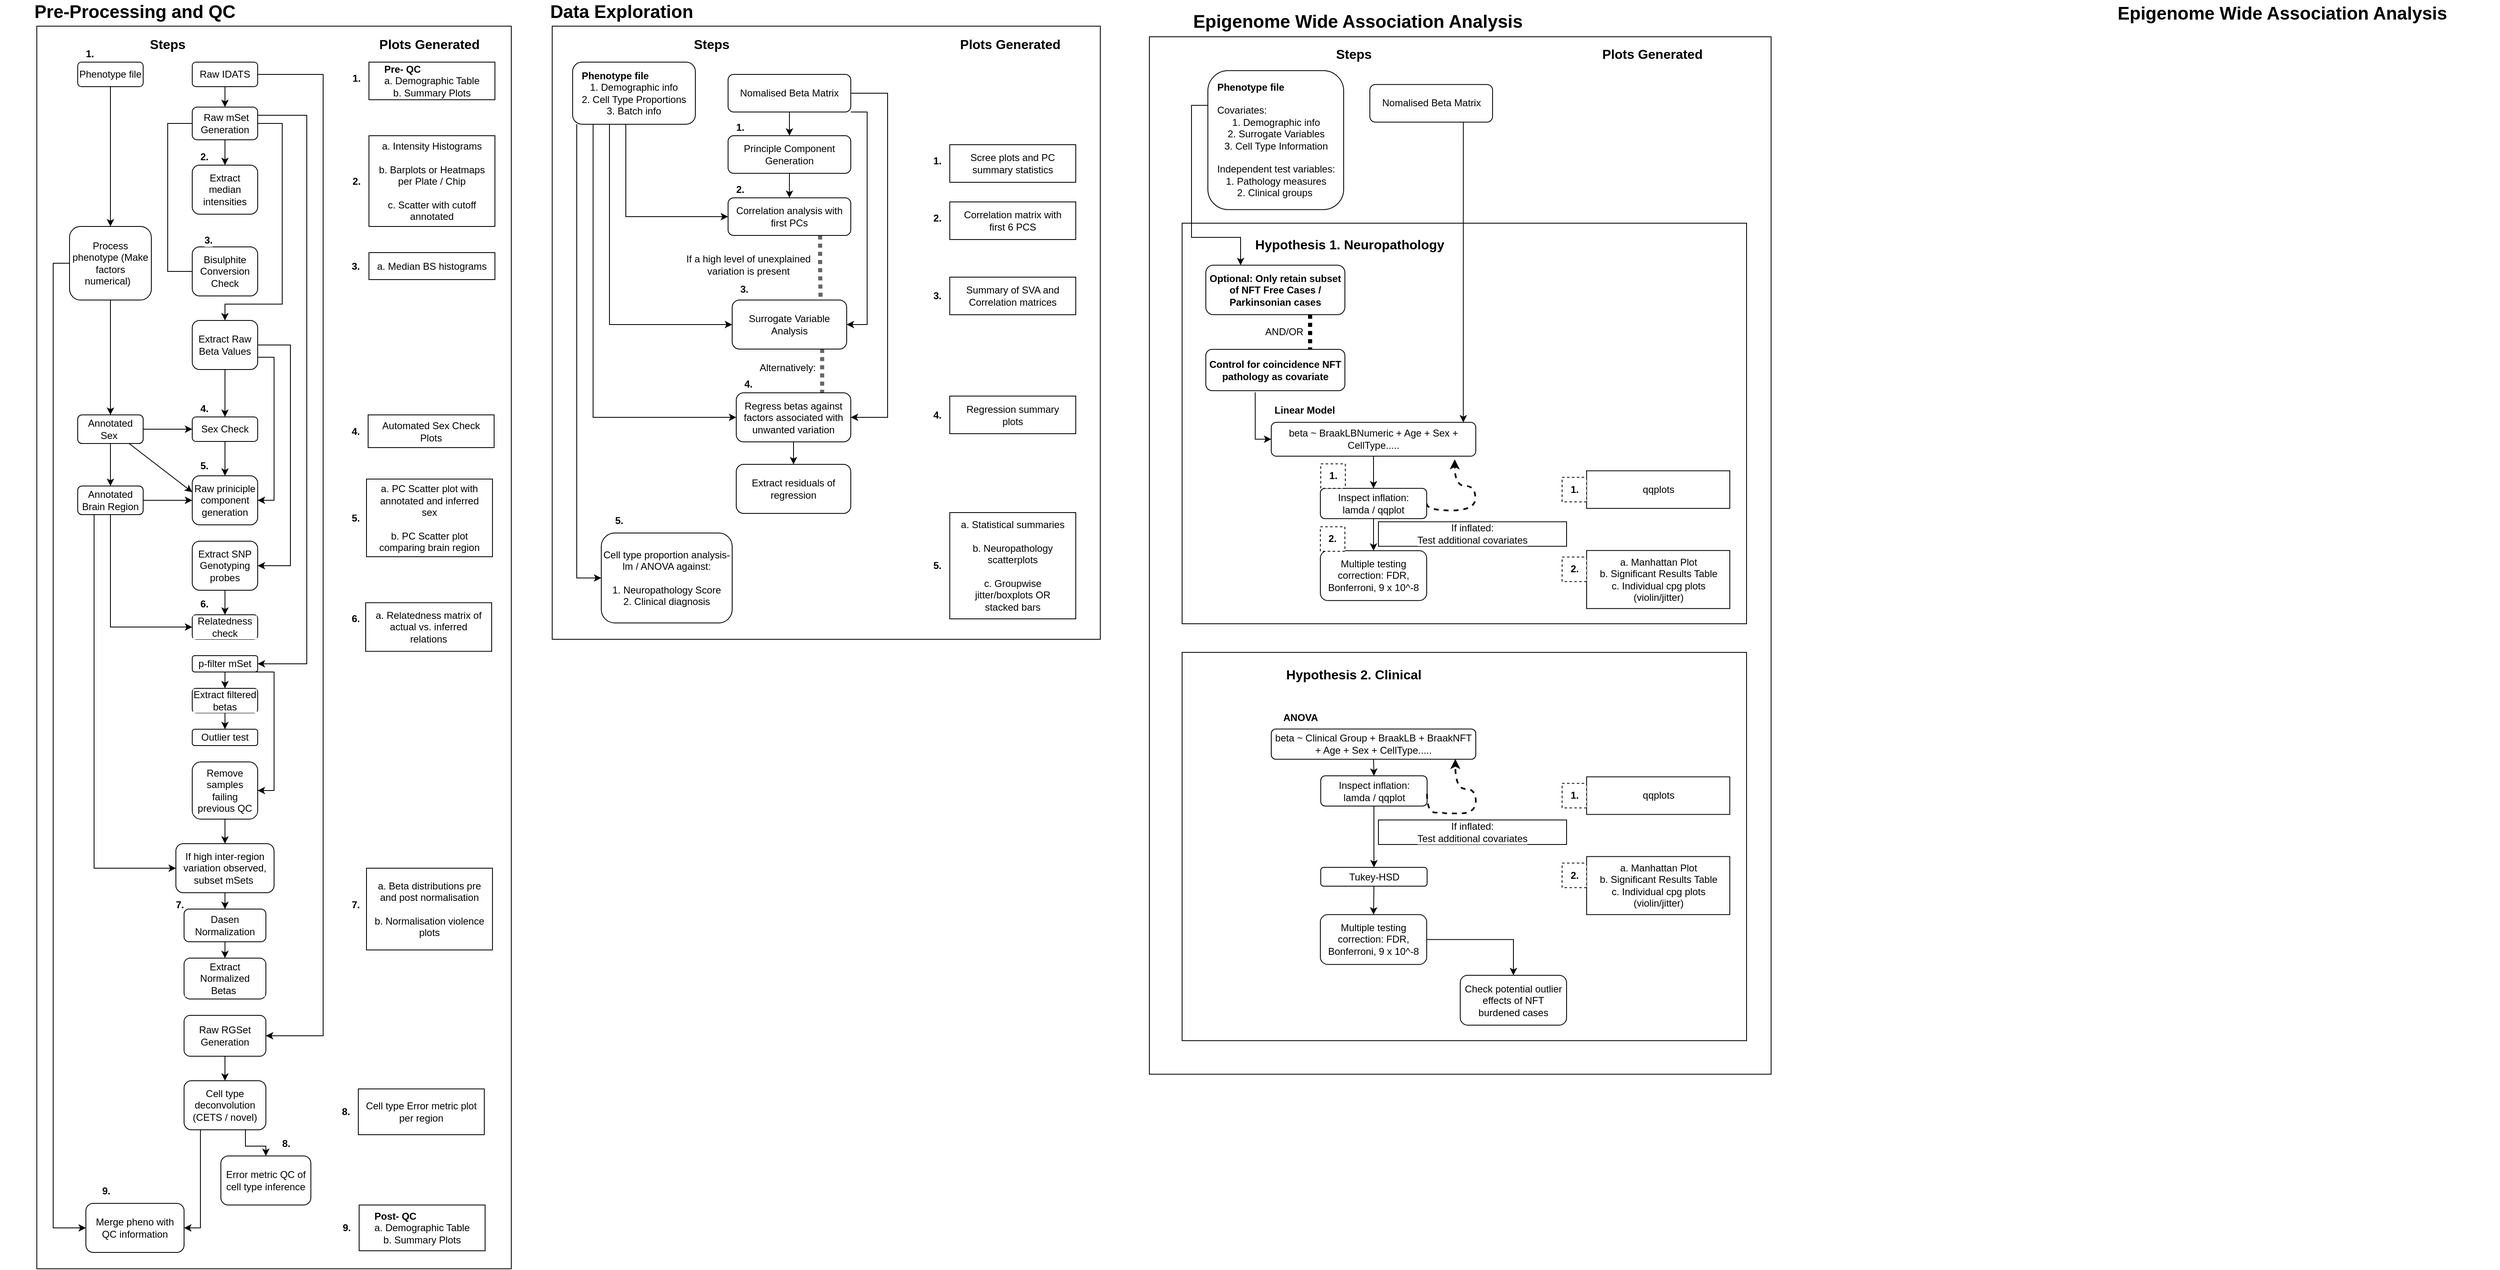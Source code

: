 <mxfile version="15.6.6" type="github">
  <diagram id="WQzuJTd1C2v_Gwr3IN8D" name="Page-1">
    <mxGraphModel dx="4386" dy="2487" grid="1" gridSize="10" guides="1" tooltips="1" connect="1" arrows="1" fold="1" page="1" pageScale="1" pageWidth="291" pageHeight="413" math="0" shadow="0">
      <root>
        <mxCell id="0" />
        <mxCell id="1" parent="0" />
        <mxCell id="2phvOXHi10tVbed8jPcv-275" value="" style="rounded=0;whiteSpace=wrap;html=1;labelBackgroundColor=default;fontSize=22;fontColor=default;strokeColor=default;fillColor=default;align=left;" vertex="1" parent="1">
          <mxGeometry x="1050" y="23" width="760" height="1269" as="geometry" />
        </mxCell>
        <mxCell id="2phvOXHi10tVbed8jPcv-272" value="" style="rounded=0;whiteSpace=wrap;html=1;labelBackgroundColor=default;fontSize=22;fontColor=default;strokeColor=default;fillColor=default;align=left;" vertex="1" parent="1">
          <mxGeometry x="1090" y="776" width="690" height="475" as="geometry" />
        </mxCell>
        <mxCell id="2phvOXHi10tVbed8jPcv-252" value="" style="rounded=0;whiteSpace=wrap;html=1;labelBackgroundColor=default;fontSize=22;fontColor=default;strokeColor=default;fillColor=default;align=left;" vertex="1" parent="1">
          <mxGeometry x="1090" y="251" width="690" height="490" as="geometry" />
        </mxCell>
        <mxCell id="2phvOXHi10tVbed8jPcv-167" value="" style="rounded=0;whiteSpace=wrap;html=1;labelBackgroundColor=default;fontSize=22;fontColor=default;strokeColor=default;fillColor=default;align=left;" vertex="1" parent="1">
          <mxGeometry x="320" y="10" width="670" height="750" as="geometry" />
        </mxCell>
        <mxCell id="2phvOXHi10tVbed8jPcv-122" value="" style="rounded=0;whiteSpace=wrap;html=1;labelBackgroundColor=default;fontSize=22;fontColor=default;strokeColor=default;fillColor=default;align=left;" vertex="1" parent="1">
          <mxGeometry x="-310" y="10" width="580" height="1520" as="geometry" />
        </mxCell>
        <mxCell id="2phvOXHi10tVbed8jPcv-68" style="edgeStyle=orthogonalEdgeStyle;rounded=0;orthogonalLoop=1;jettySize=auto;html=1;exitX=0.5;exitY=1;exitDx=0;exitDy=0;labelBackgroundColor=default;fontColor=default;strokeColor=default;entryX=0.5;entryY=0;entryDx=0;entryDy=0;" edge="1" parent="1" source="2phvOXHi10tVbed8jPcv-49" target="2phvOXHi10tVbed8jPcv-69">
          <mxGeometry relative="1" as="geometry">
            <mxPoint x="-220.241" y="580" as="targetPoint" />
          </mxGeometry>
        </mxCell>
        <mxCell id="2phvOXHi10tVbed8jPcv-31" value="&lt;div style=&quot;text-align: left&quot;&gt;&lt;b&gt;Pre- QC&lt;/b&gt;&lt;/div&gt;a. Demographic Table&lt;br&gt;b. Summary Plots" style="rounded=0;whiteSpace=wrap;html=1;labelBackgroundColor=default;fontColor=default;strokeColor=default;fillColor=default;spacingLeft=6;spacingRight=6;" vertex="1" parent="1">
          <mxGeometry x="96" y="54" width="154" height="46" as="geometry" />
        </mxCell>
        <mxCell id="2phvOXHi10tVbed8jPcv-2" value="Pre-Processing and QC" style="text;html=1;strokeColor=none;fillColor=none;align=center;verticalAlign=middle;whiteSpace=wrap;rounded=0;fontColor=default;fontStyle=1;fontSize=22;" vertex="1" parent="1">
          <mxGeometry x="-355" y="-22" width="330" height="30" as="geometry" />
        </mxCell>
        <mxCell id="2phvOXHi10tVbed8jPcv-11" style="edgeStyle=orthogonalEdgeStyle;rounded=0;orthogonalLoop=1;jettySize=auto;html=1;exitX=0.5;exitY=1;exitDx=0;exitDy=0;entryX=0.5;entryY=0;entryDx=0;entryDy=0;fontColor=default;strokeColor=default;labelBackgroundColor=default;" edge="1" parent="1" source="2phvOXHi10tVbed8jPcv-7" target="2phvOXHi10tVbed8jPcv-9">
          <mxGeometry relative="1" as="geometry" />
        </mxCell>
        <mxCell id="2phvOXHi10tVbed8jPcv-109" style="edgeStyle=orthogonalEdgeStyle;rounded=0;orthogonalLoop=1;jettySize=auto;html=1;exitX=1;exitY=0.5;exitDx=0;exitDy=0;entryX=1;entryY=0.5;entryDx=0;entryDy=0;labelBackgroundColor=default;fontColor=default;strokeColor=default;" edge="1" parent="1" source="2phvOXHi10tVbed8jPcv-7" target="2phvOXHi10tVbed8jPcv-108">
          <mxGeometry relative="1" as="geometry">
            <Array as="points">
              <mxPoint x="40" y="69" />
              <mxPoint x="40" y="1245" />
            </Array>
          </mxGeometry>
        </mxCell>
        <mxCell id="2phvOXHi10tVbed8jPcv-7" value="Raw IDATS" style="rounded=1;whiteSpace=wrap;html=1;fontColor=default;strokeColor=default;fillColor=default;labelBackgroundColor=default;" vertex="1" parent="1">
          <mxGeometry x="-120" y="54" width="80" height="30" as="geometry" />
        </mxCell>
        <mxCell id="2phvOXHi10tVbed8jPcv-19" style="edgeStyle=orthogonalEdgeStyle;rounded=0;orthogonalLoop=1;jettySize=auto;html=1;exitX=0.5;exitY=1;exitDx=0;exitDy=0;labelBackgroundColor=default;fontColor=default;strokeColor=default;entryX=0.5;entryY=0;entryDx=0;entryDy=0;" edge="1" parent="1" source="2phvOXHi10tVbed8jPcv-9" target="2phvOXHi10tVbed8jPcv-33">
          <mxGeometry relative="1" as="geometry">
            <mxPoint x="-80" y="169" as="targetPoint" />
          </mxGeometry>
        </mxCell>
        <mxCell id="2phvOXHi10tVbed8jPcv-39" style="edgeStyle=orthogonalEdgeStyle;rounded=0;orthogonalLoop=1;jettySize=auto;html=1;exitX=0;exitY=0.5;exitDx=0;exitDy=0;labelBackgroundColor=default;fontColor=default;strokeColor=default;entryX=0.75;entryY=1;entryDx=0;entryDy=0;" edge="1" parent="1" source="2phvOXHi10tVbed8jPcv-9" target="2phvOXHi10tVbed8jPcv-41">
          <mxGeometry relative="1" as="geometry">
            <mxPoint x="-100" y="280" as="targetPoint" />
            <Array as="points">
              <mxPoint x="-150" y="129" />
              <mxPoint x="-150" y="310" />
            </Array>
          </mxGeometry>
        </mxCell>
        <mxCell id="2phvOXHi10tVbed8jPcv-52" style="edgeStyle=orthogonalEdgeStyle;rounded=0;orthogonalLoop=1;jettySize=auto;html=1;exitX=1;exitY=0.5;exitDx=0;exitDy=0;labelBackgroundColor=default;fontColor=default;strokeColor=default;entryX=0.5;entryY=0;entryDx=0;entryDy=0;" edge="1" parent="1" source="2phvOXHi10tVbed8jPcv-9" target="2phvOXHi10tVbed8jPcv-53">
          <mxGeometry relative="1" as="geometry">
            <mxPoint x="-59.714" y="390" as="targetPoint" />
            <Array as="points">
              <mxPoint x="-10" y="129" />
              <mxPoint x="-10" y="350" />
              <mxPoint x="-80" y="350" />
            </Array>
          </mxGeometry>
        </mxCell>
        <mxCell id="2phvOXHi10tVbed8jPcv-82" style="edgeStyle=orthogonalEdgeStyle;rounded=0;orthogonalLoop=1;jettySize=auto;html=1;exitX=1;exitY=0.25;exitDx=0;exitDy=0;labelBackgroundColor=default;fontColor=default;strokeColor=default;entryX=1;entryY=0.5;entryDx=0;entryDy=0;" edge="1" parent="1" source="2phvOXHi10tVbed8jPcv-9" target="2phvOXHi10tVbed8jPcv-83">
          <mxGeometry relative="1" as="geometry">
            <mxPoint x="10" y="860" as="targetPoint" />
            <Array as="points">
              <mxPoint x="20" y="119" />
              <mxPoint x="20" y="790" />
            </Array>
          </mxGeometry>
        </mxCell>
        <mxCell id="2phvOXHi10tVbed8jPcv-9" value="&amp;nbsp;Raw mSet Generation" style="rounded=1;whiteSpace=wrap;html=1;fontColor=default;strokeColor=default;fillColor=default;labelBackgroundColor=default;" vertex="1" parent="1">
          <mxGeometry x="-120" y="109" width="80" height="40" as="geometry" />
        </mxCell>
        <mxCell id="2phvOXHi10tVbed8jPcv-48" style="edgeStyle=orthogonalEdgeStyle;rounded=0;orthogonalLoop=1;jettySize=auto;html=1;exitX=0.5;exitY=1;exitDx=0;exitDy=0;labelBackgroundColor=default;fontColor=default;strokeColor=default;entryX=0.5;entryY=0;entryDx=0;entryDy=0;" edge="1" parent="1" source="2phvOXHi10tVbed8jPcv-15" target="2phvOXHi10tVbed8jPcv-49">
          <mxGeometry relative="1" as="geometry">
            <mxPoint x="-219.714" y="150" as="targetPoint" />
          </mxGeometry>
        </mxCell>
        <mxCell id="2phvOXHi10tVbed8jPcv-15" value="Phenotype file" style="rounded=1;whiteSpace=wrap;html=1;fontColor=default;strokeColor=default;fillColor=default;labelBackgroundColor=default;" vertex="1" parent="1">
          <mxGeometry x="-260" y="54" width="80" height="30" as="geometry" />
        </mxCell>
        <mxCell id="2phvOXHi10tVbed8jPcv-56" style="edgeStyle=orthogonalEdgeStyle;rounded=0;orthogonalLoop=1;jettySize=auto;html=1;exitX=1;exitY=0.5;exitDx=0;exitDy=0;entryX=0;entryY=0.5;entryDx=0;entryDy=0;labelBackgroundColor=default;fontColor=default;strokeColor=default;" edge="1" parent="1" source="2phvOXHi10tVbed8jPcv-17" target="2phvOXHi10tVbed8jPcv-46">
          <mxGeometry relative="1" as="geometry" />
        </mxCell>
        <mxCell id="2phvOXHi10tVbed8jPcv-72" style="rounded=0;orthogonalLoop=1;jettySize=auto;html=1;entryX=0;entryY=0.333;entryDx=0;entryDy=0;entryPerimeter=0;labelBackgroundColor=default;fontColor=default;strokeColor=default;" edge="1" parent="1" source="2phvOXHi10tVbed8jPcv-17" target="2phvOXHi10tVbed8jPcv-62">
          <mxGeometry relative="1" as="geometry" />
        </mxCell>
        <mxCell id="2phvOXHi10tVbed8jPcv-17" value="Annotated Sex&amp;nbsp;" style="rounded=1;whiteSpace=wrap;html=1;fontColor=default;strokeColor=default;fillColor=default;labelBackgroundColor=default;" vertex="1" parent="1">
          <mxGeometry x="-260" y="485.5" width="80" height="35" as="geometry" />
        </mxCell>
        <mxCell id="2phvOXHi10tVbed8jPcv-78" style="edgeStyle=orthogonalEdgeStyle;rounded=0;orthogonalLoop=1;jettySize=auto;html=1;exitX=0.5;exitY=1;exitDx=0;exitDy=0;labelBackgroundColor=default;fontColor=default;strokeColor=default;" edge="1" parent="1" source="2phvOXHi10tVbed8jPcv-24" target="2phvOXHi10tVbed8jPcv-79">
          <mxGeometry relative="1" as="geometry">
            <mxPoint x="-80.241" y="730" as="targetPoint" />
          </mxGeometry>
        </mxCell>
        <mxCell id="2phvOXHi10tVbed8jPcv-24" value="Extract SNP Genotyping probes" style="rounded=1;whiteSpace=wrap;html=1;fontColor=default;strokeColor=default;fillColor=default;labelBackgroundColor=default;" vertex="1" parent="1">
          <mxGeometry x="-120" y="640" width="80" height="60" as="geometry" />
        </mxCell>
        <mxCell id="2phvOXHi10tVbed8jPcv-28" value="Plots Generated" style="text;html=1;strokeColor=none;fillColor=none;align=center;verticalAlign=middle;whiteSpace=wrap;rounded=0;fontColor=default;fontStyle=1;fontSize=16;" vertex="1" parent="1">
          <mxGeometry x="90" y="17" width="160" height="30" as="geometry" />
        </mxCell>
        <mxCell id="2phvOXHi10tVbed8jPcv-29" value="1." style="text;html=1;strokeColor=none;fillColor=none;align=center;verticalAlign=middle;whiteSpace=wrap;rounded=0;dashed=1;labelBackgroundColor=default;fontColor=default;fontStyle=1" vertex="1" parent="1">
          <mxGeometry x="-260" y="29" width="30" height="30" as="geometry" />
        </mxCell>
        <mxCell id="2phvOXHi10tVbed8jPcv-32" value="a. Intensity Histograms&lt;br&gt;&lt;br&gt;b. Barplots or Heatmaps per Plate / Chip&lt;br&gt;&lt;br&gt;c. Scatter with cutoff annotated" style="rounded=0;whiteSpace=wrap;html=1;labelBackgroundColor=default;fontColor=default;strokeColor=default;fillColor=default;spacingLeft=6;spacingRight=6;" vertex="1" parent="1">
          <mxGeometry x="96" y="144" width="154" height="111" as="geometry" />
        </mxCell>
        <mxCell id="2phvOXHi10tVbed8jPcv-33" value="Extract median intensities" style="rounded=1;whiteSpace=wrap;html=1;fontColor=default;strokeColor=default;fillColor=default;labelBackgroundColor=default;" vertex="1" parent="1">
          <mxGeometry x="-120" y="180" width="80" height="60" as="geometry" />
        </mxCell>
        <mxCell id="2phvOXHi10tVbed8jPcv-34" value="2." style="text;html=1;strokeColor=none;fillColor=none;align=center;verticalAlign=middle;whiteSpace=wrap;rounded=0;dashed=1;labelBackgroundColor=default;fontColor=default;fontStyle=1" vertex="1" parent="1">
          <mxGeometry x="-120" y="155" width="30" height="30" as="geometry" />
        </mxCell>
        <mxCell id="2phvOXHi10tVbed8jPcv-40" value="Bisulphite Conversion Check" style="rounded=1;whiteSpace=wrap;html=1;fontColor=default;strokeColor=default;fillColor=default;labelBackgroundColor=default;" vertex="1" parent="1">
          <mxGeometry x="-120" y="280" width="80" height="60" as="geometry" />
        </mxCell>
        <mxCell id="2phvOXHi10tVbed8jPcv-41" value="3." style="text;html=1;strokeColor=none;fillColor=none;align=center;verticalAlign=middle;whiteSpace=wrap;rounded=0;dashed=1;labelBackgroundColor=default;fontColor=default;fontStyle=1" vertex="1" parent="1">
          <mxGeometry x="-115" y="257" width="30" height="30" as="geometry" />
        </mxCell>
        <mxCell id="2phvOXHi10tVbed8jPcv-42" value="1." style="text;html=1;strokeColor=none;fillColor=none;align=center;verticalAlign=middle;whiteSpace=wrap;rounded=0;dashed=1;labelBackgroundColor=default;fontColor=default;fontStyle=1" vertex="1" parent="1">
          <mxGeometry x="66" y="59" width="30" height="30" as="geometry" />
        </mxCell>
        <mxCell id="2phvOXHi10tVbed8jPcv-43" value="2." style="text;html=1;strokeColor=none;fillColor=none;align=center;verticalAlign=middle;whiteSpace=wrap;rounded=0;dashed=1;labelBackgroundColor=default;fontColor=default;fontStyle=1" vertex="1" parent="1">
          <mxGeometry x="66" y="184.5" width="30" height="30" as="geometry" />
        </mxCell>
        <mxCell id="2phvOXHi10tVbed8jPcv-44" value="a. Median BS histograms&lt;br&gt;" style="rounded=0;whiteSpace=wrap;html=1;labelBackgroundColor=default;fontColor=default;strokeColor=default;fillColor=default;spacingLeft=6;spacingRight=6;" vertex="1" parent="1">
          <mxGeometry x="96" y="287" width="154" height="33" as="geometry" />
        </mxCell>
        <mxCell id="2phvOXHi10tVbed8jPcv-45" value="3." style="text;html=1;strokeColor=none;fillColor=none;align=center;verticalAlign=middle;whiteSpace=wrap;rounded=0;dashed=1;labelBackgroundColor=default;fontColor=default;fontStyle=1" vertex="1" parent="1">
          <mxGeometry x="65" y="288.5" width="30" height="30" as="geometry" />
        </mxCell>
        <mxCell id="2phvOXHi10tVbed8jPcv-71" style="edgeStyle=orthogonalEdgeStyle;rounded=0;orthogonalLoop=1;jettySize=auto;html=1;exitX=0.5;exitY=1;exitDx=0;exitDy=0;entryX=0.5;entryY=0;entryDx=0;entryDy=0;labelBackgroundColor=default;fontColor=default;strokeColor=default;" edge="1" parent="1" source="2phvOXHi10tVbed8jPcv-46" target="2phvOXHi10tVbed8jPcv-62">
          <mxGeometry relative="1" as="geometry" />
        </mxCell>
        <mxCell id="2phvOXHi10tVbed8jPcv-46" value="Sex Check" style="rounded=1;whiteSpace=wrap;html=1;fontColor=default;strokeColor=default;fillColor=default;labelBackgroundColor=default;" vertex="1" parent="1">
          <mxGeometry x="-120" y="488" width="80" height="30" as="geometry" />
        </mxCell>
        <mxCell id="2phvOXHi10tVbed8jPcv-50" style="edgeStyle=orthogonalEdgeStyle;rounded=0;orthogonalLoop=1;jettySize=auto;html=1;exitX=0.5;exitY=1;exitDx=0;exitDy=0;entryX=0.5;entryY=0;entryDx=0;entryDy=0;labelBackgroundColor=default;fontColor=default;strokeColor=default;" edge="1" parent="1" source="2phvOXHi10tVbed8jPcv-49" target="2phvOXHi10tVbed8jPcv-17">
          <mxGeometry relative="1" as="geometry" />
        </mxCell>
        <mxCell id="2phvOXHi10tVbed8jPcv-203" style="edgeStyle=orthogonalEdgeStyle;rounded=0;orthogonalLoop=1;jettySize=auto;html=1;exitX=0;exitY=0.5;exitDx=0;exitDy=0;entryX=0;entryY=0.5;entryDx=0;entryDy=0;labelBackgroundColor=default;fontSize=22;fontColor=default;strokeColor=default;fillColor=default;" edge="1" parent="1" source="2phvOXHi10tVbed8jPcv-49" target="2phvOXHi10tVbed8jPcv-115">
          <mxGeometry relative="1" as="geometry" />
        </mxCell>
        <mxCell id="2phvOXHi10tVbed8jPcv-49" value="Process phenotype (Make factors numerical)&amp;nbsp;&amp;nbsp;" style="rounded=1;whiteSpace=wrap;html=1;fontColor=default;strokeColor=default;fillColor=default;labelBackgroundColor=default;" vertex="1" parent="1">
          <mxGeometry x="-270" y="255" width="100" height="90" as="geometry" />
        </mxCell>
        <mxCell id="2phvOXHi10tVbed8jPcv-54" style="edgeStyle=orthogonalEdgeStyle;rounded=0;orthogonalLoop=1;jettySize=auto;html=1;exitX=0.5;exitY=1;exitDx=0;exitDy=0;entryX=0.5;entryY=0;entryDx=0;entryDy=0;labelBackgroundColor=default;fontColor=default;strokeColor=default;" edge="1" parent="1" source="2phvOXHi10tVbed8jPcv-53" target="2phvOXHi10tVbed8jPcv-46">
          <mxGeometry relative="1" as="geometry" />
        </mxCell>
        <mxCell id="2phvOXHi10tVbed8jPcv-61" style="edgeStyle=orthogonalEdgeStyle;rounded=0;orthogonalLoop=1;jettySize=auto;html=1;exitX=1;exitY=0.75;exitDx=0;exitDy=0;labelBackgroundColor=default;fontColor=default;strokeColor=default;entryX=1;entryY=0.5;entryDx=0;entryDy=0;" edge="1" parent="1" source="2phvOXHi10tVbed8jPcv-53" target="2phvOXHi10tVbed8jPcv-62">
          <mxGeometry relative="1" as="geometry">
            <mxPoint x="-70" y="580" as="targetPoint" />
            <Array as="points">
              <mxPoint x="-20" y="415" />
              <mxPoint x="-20" y="590" />
            </Array>
          </mxGeometry>
        </mxCell>
        <mxCell id="2phvOXHi10tVbed8jPcv-76" style="edgeStyle=orthogonalEdgeStyle;rounded=0;orthogonalLoop=1;jettySize=auto;html=1;exitX=0;exitY=0.5;exitDx=0;exitDy=0;labelBackgroundColor=default;fontColor=default;strokeColor=default;entryX=1;entryY=0.5;entryDx=0;entryDy=0;" edge="1" parent="1" source="2phvOXHi10tVbed8jPcv-53" target="2phvOXHi10tVbed8jPcv-24">
          <mxGeometry relative="1" as="geometry">
            <mxPoint x="-40" y="690" as="targetPoint" />
            <Array as="points">
              <mxPoint y="400" />
              <mxPoint y="670" />
            </Array>
          </mxGeometry>
        </mxCell>
        <mxCell id="2phvOXHi10tVbed8jPcv-53" value="Extract Raw Beta Values" style="rounded=1;whiteSpace=wrap;html=1;fontColor=default;strokeColor=default;fillColor=default;labelBackgroundColor=default;" vertex="1" parent="1">
          <mxGeometry x="-120" y="370" width="80" height="60" as="geometry" />
        </mxCell>
        <mxCell id="2phvOXHi10tVbed8jPcv-55" value="4." style="text;html=1;strokeColor=none;fillColor=none;align=center;verticalAlign=middle;whiteSpace=wrap;rounded=0;dashed=1;labelBackgroundColor=default;fontColor=default;fontStyle=1" vertex="1" parent="1">
          <mxGeometry x="-120" y="463" width="30" height="30" as="geometry" />
        </mxCell>
        <mxCell id="2phvOXHi10tVbed8jPcv-58" value="Automated Sex Check Plots" style="rounded=0;whiteSpace=wrap;html=1;labelBackgroundColor=default;fontColor=default;strokeColor=default;fillColor=default;spacingLeft=6;spacingRight=6;" vertex="1" parent="1">
          <mxGeometry x="95" y="485.5" width="154" height="40" as="geometry" />
        </mxCell>
        <mxCell id="2phvOXHi10tVbed8jPcv-59" value="4." style="text;html=1;strokeColor=none;fillColor=none;align=center;verticalAlign=middle;whiteSpace=wrap;rounded=0;dashed=1;labelBackgroundColor=default;fontColor=default;fontStyle=1" vertex="1" parent="1">
          <mxGeometry x="65" y="490.5" width="30" height="30" as="geometry" />
        </mxCell>
        <mxCell id="2phvOXHi10tVbed8jPcv-62" value="Raw priniciple component generation" style="rounded=1;whiteSpace=wrap;html=1;fontColor=default;strokeColor=default;fillColor=default;labelBackgroundColor=default;" vertex="1" parent="1">
          <mxGeometry x="-120" y="560" width="80" height="60" as="geometry" />
        </mxCell>
        <mxCell id="2phvOXHi10tVbed8jPcv-64" value="5." style="text;html=1;strokeColor=none;fillColor=none;align=center;verticalAlign=middle;whiteSpace=wrap;rounded=0;dashed=1;labelBackgroundColor=default;fontColor=default;fontStyle=1" vertex="1" parent="1">
          <mxGeometry x="-120" y="533" width="30" height="30" as="geometry" />
        </mxCell>
        <mxCell id="2phvOXHi10tVbed8jPcv-65" value="5." style="text;html=1;strokeColor=none;fillColor=none;align=center;verticalAlign=middle;whiteSpace=wrap;rounded=0;dashed=1;labelBackgroundColor=default;fontColor=default;fontStyle=1" vertex="1" parent="1">
          <mxGeometry x="65" y="596.5" width="30" height="30" as="geometry" />
        </mxCell>
        <mxCell id="2phvOXHi10tVbed8jPcv-66" value="a. PC Scatter plot with annotated and inferred sex&lt;br&gt;&lt;br&gt;b. PC Scatter plot comparing brain region" style="rounded=0;whiteSpace=wrap;html=1;labelBackgroundColor=default;fontColor=default;strokeColor=default;fillColor=default;spacingLeft=6;spacingRight=6;" vertex="1" parent="1">
          <mxGeometry x="93" y="564" width="154" height="95" as="geometry" />
        </mxCell>
        <mxCell id="2phvOXHi10tVbed8jPcv-70" style="edgeStyle=orthogonalEdgeStyle;rounded=0;orthogonalLoop=1;jettySize=auto;html=1;exitX=1;exitY=0.5;exitDx=0;exitDy=0;entryX=0;entryY=0.5;entryDx=0;entryDy=0;labelBackgroundColor=default;fontColor=default;strokeColor=default;" edge="1" parent="1" source="2phvOXHi10tVbed8jPcv-69" target="2phvOXHi10tVbed8jPcv-62">
          <mxGeometry relative="1" as="geometry" />
        </mxCell>
        <mxCell id="2phvOXHi10tVbed8jPcv-80" style="edgeStyle=orthogonalEdgeStyle;rounded=0;orthogonalLoop=1;jettySize=auto;html=1;exitX=0.5;exitY=1;exitDx=0;exitDy=0;entryX=0;entryY=0.5;entryDx=0;entryDy=0;labelBackgroundColor=default;fontColor=default;strokeColor=default;" edge="1" parent="1" source="2phvOXHi10tVbed8jPcv-69" target="2phvOXHi10tVbed8jPcv-79">
          <mxGeometry relative="1" as="geometry" />
        </mxCell>
        <mxCell id="2phvOXHi10tVbed8jPcv-97" style="edgeStyle=orthogonalEdgeStyle;rounded=0;orthogonalLoop=1;jettySize=auto;html=1;exitX=0.25;exitY=1;exitDx=0;exitDy=0;entryX=0;entryY=0.5;entryDx=0;entryDy=0;labelBackgroundColor=default;fontColor=default;strokeColor=default;" edge="1" parent="1" source="2phvOXHi10tVbed8jPcv-69" target="2phvOXHi10tVbed8jPcv-93">
          <mxGeometry relative="1" as="geometry" />
        </mxCell>
        <mxCell id="2phvOXHi10tVbed8jPcv-69" value="Annotated Brain Region" style="rounded=1;whiteSpace=wrap;html=1;fontColor=default;strokeColor=default;fillColor=default;labelBackgroundColor=default;" vertex="1" parent="1">
          <mxGeometry x="-260" y="572.5" width="80" height="35" as="geometry" />
        </mxCell>
        <mxCell id="2phvOXHi10tVbed8jPcv-73" value="6." style="text;html=1;strokeColor=none;fillColor=none;align=center;verticalAlign=middle;whiteSpace=wrap;rounded=0;dashed=1;labelBackgroundColor=default;fontColor=default;fontStyle=1" vertex="1" parent="1">
          <mxGeometry x="65" y="720.25" width="30" height="30" as="geometry" />
        </mxCell>
        <mxCell id="2phvOXHi10tVbed8jPcv-74" value="a. Relatedness matrix of actual vs. inferred relations" style="rounded=0;whiteSpace=wrap;html=1;labelBackgroundColor=default;fontColor=default;strokeColor=default;fillColor=default;spacingLeft=6;spacingRight=6;" vertex="1" parent="1">
          <mxGeometry x="92" y="715.25" width="154" height="59.5" as="geometry" />
        </mxCell>
        <mxCell id="2phvOXHi10tVbed8jPcv-79" value="Relatedness check" style="rounded=1;whiteSpace=wrap;html=1;fontColor=default;strokeColor=default;fillColor=default;labelBackgroundColor=default;" vertex="1" parent="1">
          <mxGeometry x="-120" y="730" width="80" height="30" as="geometry" />
        </mxCell>
        <mxCell id="2phvOXHi10tVbed8jPcv-81" value="6." style="text;html=1;strokeColor=none;fillColor=none;align=center;verticalAlign=middle;whiteSpace=wrap;rounded=0;dashed=1;labelBackgroundColor=default;fontColor=default;fontStyle=1" vertex="1" parent="1">
          <mxGeometry x="-120" y="702" width="30" height="30" as="geometry" />
        </mxCell>
        <mxCell id="2phvOXHi10tVbed8jPcv-84" style="edgeStyle=orthogonalEdgeStyle;rounded=0;orthogonalLoop=1;jettySize=auto;html=1;exitX=0.5;exitY=1;exitDx=0;exitDy=0;labelBackgroundColor=default;fontColor=default;strokeColor=default;entryX=0.5;entryY=0;entryDx=0;entryDy=0;" edge="1" parent="1" source="2phvOXHi10tVbed8jPcv-83" target="2phvOXHi10tVbed8jPcv-85">
          <mxGeometry relative="1" as="geometry">
            <mxPoint x="-80.241" y="880" as="targetPoint" />
          </mxGeometry>
        </mxCell>
        <mxCell id="2phvOXHi10tVbed8jPcv-96" style="edgeStyle=orthogonalEdgeStyle;rounded=0;orthogonalLoop=1;jettySize=auto;html=1;exitX=0.75;exitY=1;exitDx=0;exitDy=0;entryX=1;entryY=0.5;entryDx=0;entryDy=0;labelBackgroundColor=default;fontColor=default;strokeColor=default;" edge="1" parent="1" source="2phvOXHi10tVbed8jPcv-83" target="2phvOXHi10tVbed8jPcv-91">
          <mxGeometry relative="1" as="geometry">
            <Array as="points">
              <mxPoint x="-20" y="800" />
              <mxPoint x="-20" y="945" />
            </Array>
          </mxGeometry>
        </mxCell>
        <mxCell id="2phvOXHi10tVbed8jPcv-83" value="p-filter mSet" style="rounded=1;whiteSpace=wrap;html=1;fontColor=default;strokeColor=default;fillColor=default;labelBackgroundColor=default;" vertex="1" parent="1">
          <mxGeometry x="-120" y="780" width="80" height="20" as="geometry" />
        </mxCell>
        <mxCell id="2phvOXHi10tVbed8jPcv-86" style="edgeStyle=orthogonalEdgeStyle;rounded=0;orthogonalLoop=1;jettySize=auto;html=1;exitX=0.5;exitY=1;exitDx=0;exitDy=0;labelBackgroundColor=default;fontColor=default;strokeColor=default;entryX=0.5;entryY=0;entryDx=0;entryDy=0;" edge="1" parent="1" source="2phvOXHi10tVbed8jPcv-85" target="2phvOXHi10tVbed8jPcv-87">
          <mxGeometry relative="1" as="geometry">
            <mxPoint x="-79.588" y="940" as="targetPoint" />
          </mxGeometry>
        </mxCell>
        <mxCell id="2phvOXHi10tVbed8jPcv-85" value="Extract filtered betas" style="rounded=1;whiteSpace=wrap;html=1;fontColor=default;strokeColor=default;fillColor=default;labelBackgroundColor=default;" vertex="1" parent="1">
          <mxGeometry x="-120" y="820" width="80" height="30" as="geometry" />
        </mxCell>
        <mxCell id="2phvOXHi10tVbed8jPcv-87" value="Outlier test" style="rounded=1;whiteSpace=wrap;html=1;fontColor=default;strokeColor=default;fillColor=default;labelBackgroundColor=default;" vertex="1" parent="1">
          <mxGeometry x="-120" y="870" width="80" height="20" as="geometry" />
        </mxCell>
        <mxCell id="2phvOXHi10tVbed8jPcv-95" style="edgeStyle=orthogonalEdgeStyle;rounded=0;orthogonalLoop=1;jettySize=auto;html=1;entryX=0.5;entryY=0;entryDx=0;entryDy=0;labelBackgroundColor=default;fontColor=default;strokeColor=default;" edge="1" parent="1" source="2phvOXHi10tVbed8jPcv-91" target="2phvOXHi10tVbed8jPcv-93">
          <mxGeometry relative="1" as="geometry" />
        </mxCell>
        <mxCell id="2phvOXHi10tVbed8jPcv-91" value="Remove samples failing previous QC" style="rounded=1;whiteSpace=wrap;html=1;fontColor=default;strokeColor=default;fillColor=default;labelBackgroundColor=default;" vertex="1" parent="1">
          <mxGeometry x="-120" y="910" width="80" height="70" as="geometry" />
        </mxCell>
        <mxCell id="2phvOXHi10tVbed8jPcv-98" style="edgeStyle=orthogonalEdgeStyle;rounded=0;orthogonalLoop=1;jettySize=auto;html=1;exitX=0.5;exitY=1;exitDx=0;exitDy=0;labelBackgroundColor=default;fontColor=default;strokeColor=default;entryX=0.5;entryY=0;entryDx=0;entryDy=0;" edge="1" parent="1" source="2phvOXHi10tVbed8jPcv-93" target="2phvOXHi10tVbed8jPcv-99">
          <mxGeometry relative="1" as="geometry">
            <mxPoint x="-79.714" y="1140" as="targetPoint" />
          </mxGeometry>
        </mxCell>
        <mxCell id="2phvOXHi10tVbed8jPcv-93" value="If high inter-region variation observed, subset mSets&amp;nbsp;" style="rounded=1;whiteSpace=wrap;html=1;fontColor=default;strokeColor=default;fillColor=default;labelBackgroundColor=default;" vertex="1" parent="1">
          <mxGeometry x="-140" y="1010" width="120" height="60" as="geometry" />
        </mxCell>
        <mxCell id="2phvOXHi10tVbed8jPcv-105" style="edgeStyle=orthogonalEdgeStyle;rounded=0;orthogonalLoop=1;jettySize=auto;html=1;exitX=0.5;exitY=1;exitDx=0;exitDy=0;labelBackgroundColor=default;fontColor=default;strokeColor=default;entryX=0.5;entryY=0;entryDx=0;entryDy=0;" edge="1" parent="1" source="2phvOXHi10tVbed8jPcv-99" target="2phvOXHi10tVbed8jPcv-106">
          <mxGeometry relative="1" as="geometry">
            <mxPoint x="-80.241" y="1150" as="targetPoint" />
          </mxGeometry>
        </mxCell>
        <mxCell id="2phvOXHi10tVbed8jPcv-99" value="Dasen Normalization" style="rounded=1;whiteSpace=wrap;html=1;fontColor=default;strokeColor=default;fillColor=default;labelBackgroundColor=default;" vertex="1" parent="1">
          <mxGeometry x="-130" y="1090" width="100" height="40" as="geometry" />
        </mxCell>
        <mxCell id="2phvOXHi10tVbed8jPcv-102" value="7." style="text;html=1;strokeColor=none;fillColor=none;align=center;verticalAlign=middle;whiteSpace=wrap;rounded=0;dashed=1;labelBackgroundColor=default;fontColor=default;fontStyle=1" vertex="1" parent="1">
          <mxGeometry x="-150" y="1070" width="30" height="30" as="geometry" />
        </mxCell>
        <mxCell id="2phvOXHi10tVbed8jPcv-103" value="7." style="text;html=1;strokeColor=none;fillColor=none;align=center;verticalAlign=middle;whiteSpace=wrap;rounded=0;dashed=1;labelBackgroundColor=default;fontColor=default;fontStyle=1" vertex="1" parent="1">
          <mxGeometry x="65" y="1070" width="30" height="30" as="geometry" />
        </mxCell>
        <mxCell id="2phvOXHi10tVbed8jPcv-104" value="a. Beta distributions pre and post normalisation&lt;br&gt;&lt;br&gt;b. Normalisation violence plots" style="rounded=0;whiteSpace=wrap;html=1;labelBackgroundColor=default;fontColor=default;strokeColor=default;fillColor=default;spacingLeft=6;spacingRight=6;" vertex="1" parent="1">
          <mxGeometry x="93" y="1040" width="154" height="100" as="geometry" />
        </mxCell>
        <mxCell id="2phvOXHi10tVbed8jPcv-106" value="Extract Normalized Betas&amp;nbsp;" style="rounded=1;whiteSpace=wrap;html=1;fontColor=default;strokeColor=default;fillColor=default;labelBackgroundColor=default;" vertex="1" parent="1">
          <mxGeometry x="-130" y="1150" width="100" height="50" as="geometry" />
        </mxCell>
        <mxCell id="2phvOXHi10tVbed8jPcv-113" style="edgeStyle=orthogonalEdgeStyle;rounded=0;orthogonalLoop=1;jettySize=auto;html=1;exitX=0.5;exitY=1;exitDx=0;exitDy=0;entryX=0.5;entryY=0;entryDx=0;entryDy=0;labelBackgroundColor=default;fontColor=default;strokeColor=default;" edge="1" parent="1" source="2phvOXHi10tVbed8jPcv-108" target="2phvOXHi10tVbed8jPcv-111">
          <mxGeometry relative="1" as="geometry" />
        </mxCell>
        <mxCell id="2phvOXHi10tVbed8jPcv-108" value="Raw RGSet Generation" style="rounded=1;whiteSpace=wrap;html=1;fontColor=default;strokeColor=default;fillColor=default;labelBackgroundColor=default;" vertex="1" parent="1">
          <mxGeometry x="-130" y="1220" width="100" height="50" as="geometry" />
        </mxCell>
        <mxCell id="2phvOXHi10tVbed8jPcv-117" style="edgeStyle=orthogonalEdgeStyle;rounded=0;orthogonalLoop=1;jettySize=auto;html=1;exitX=0.5;exitY=1;exitDx=0;exitDy=0;entryX=1;entryY=0.5;entryDx=0;entryDy=0;labelBackgroundColor=default;fontColor=default;strokeColor=default;" edge="1" parent="1" source="2phvOXHi10tVbed8jPcv-111" target="2phvOXHi10tVbed8jPcv-115">
          <mxGeometry relative="1" as="geometry">
            <mxPoint x="-80" y="1410" as="sourcePoint" />
            <Array as="points">
              <mxPoint x="-110" y="1350" />
              <mxPoint x="-110" y="1480" />
            </Array>
          </mxGeometry>
        </mxCell>
        <mxCell id="2phvOXHi10tVbed8jPcv-143" style="edgeStyle=orthogonalEdgeStyle;rounded=0;orthogonalLoop=1;jettySize=auto;html=1;exitX=0.75;exitY=1;exitDx=0;exitDy=0;entryX=0.5;entryY=0;entryDx=0;entryDy=0;labelBackgroundColor=default;fontSize=22;fontColor=default;strokeColor=default;fillColor=default;" edge="1" parent="1" source="2phvOXHi10tVbed8jPcv-111" target="2phvOXHi10tVbed8jPcv-141">
          <mxGeometry relative="1" as="geometry" />
        </mxCell>
        <mxCell id="2phvOXHi10tVbed8jPcv-111" value="Cell type deconvolution (CETS / novel)" style="rounded=1;whiteSpace=wrap;html=1;fontColor=default;strokeColor=default;fillColor=default;labelBackgroundColor=default;" vertex="1" parent="1">
          <mxGeometry x="-130" y="1300" width="100" height="60" as="geometry" />
        </mxCell>
        <mxCell id="2phvOXHi10tVbed8jPcv-115" value="Merge pheno with QC information" style="rounded=1;whiteSpace=wrap;html=1;fontColor=default;strokeColor=default;fillColor=default;labelBackgroundColor=default;spacingLeft=6;spacingRight=6;" vertex="1" parent="1">
          <mxGeometry x="-250" y="1450" width="120" height="60" as="geometry" />
        </mxCell>
        <mxCell id="2phvOXHi10tVbed8jPcv-116" value="9." style="text;html=1;strokeColor=none;fillColor=none;align=center;verticalAlign=middle;whiteSpace=wrap;rounded=0;dashed=1;labelBackgroundColor=default;fontColor=default;fontStyle=1" vertex="1" parent="1">
          <mxGeometry x="-240" y="1420" width="30" height="30" as="geometry" />
        </mxCell>
        <mxCell id="2phvOXHi10tVbed8jPcv-118" value="9." style="text;html=1;strokeColor=none;fillColor=none;align=center;verticalAlign=middle;whiteSpace=wrap;rounded=0;dashed=1;labelBackgroundColor=default;fontColor=default;fontStyle=1" vertex="1" parent="1">
          <mxGeometry x="54" y="1465" width="30" height="30" as="geometry" />
        </mxCell>
        <mxCell id="2phvOXHi10tVbed8jPcv-119" value="&lt;div style=&quot;text-align: left&quot;&gt;&lt;b&gt;Post- QC&lt;/b&gt;&lt;/div&gt;a. Demographic Table&lt;br&gt;b. Summary Plots" style="rounded=0;whiteSpace=wrap;html=1;labelBackgroundColor=default;fontColor=default;strokeColor=default;fillColor=default;spacingLeft=6;spacingRight=6;" vertex="1" parent="1">
          <mxGeometry x="84" y="1452" width="154" height="56" as="geometry" />
        </mxCell>
        <mxCell id="2phvOXHi10tVbed8jPcv-120" value="Steps" style="text;html=1;strokeColor=none;fillColor=none;align=center;verticalAlign=middle;whiteSpace=wrap;rounded=0;fontColor=default;fontStyle=1;fontSize=16;" vertex="1" parent="1">
          <mxGeometry x="400" y="17" width="230" height="30" as="geometry" />
        </mxCell>
        <mxCell id="2phvOXHi10tVbed8jPcv-121" value="Plots Generated" style="text;html=1;strokeColor=none;fillColor=none;align=center;verticalAlign=middle;whiteSpace=wrap;rounded=0;fontColor=default;fontStyle=1;fontSize=16;" vertex="1" parent="1">
          <mxGeometry x="800" y="17" width="160" height="30" as="geometry" />
        </mxCell>
        <mxCell id="2phvOXHi10tVbed8jPcv-124" value="Steps" style="text;html=1;strokeColor=none;fillColor=none;align=center;verticalAlign=middle;whiteSpace=wrap;rounded=0;fontColor=default;fontStyle=1;fontSize=16;" vertex="1" parent="1">
          <mxGeometry x="-230" y="17" width="160" height="30" as="geometry" />
        </mxCell>
        <mxCell id="2phvOXHi10tVbed8jPcv-125" value="Data Exploration" style="text;html=1;strokeColor=none;fillColor=none;align=center;verticalAlign=middle;whiteSpace=wrap;rounded=0;fontColor=default;fontStyle=1;fontSize=22;" vertex="1" parent="1">
          <mxGeometry x="240" y="-22" width="330" height="30" as="geometry" />
        </mxCell>
        <mxCell id="2phvOXHi10tVbed8jPcv-134" style="edgeStyle=orthogonalEdgeStyle;rounded=0;orthogonalLoop=1;jettySize=auto;html=1;exitX=0.5;exitY=1;exitDx=0;exitDy=0;entryX=0;entryY=0.5;entryDx=0;entryDy=0;labelBackgroundColor=default;fontSize=22;fontColor=default;strokeColor=default;fillColor=default;" edge="1" parent="1" source="2phvOXHi10tVbed8jPcv-126" target="2phvOXHi10tVbed8jPcv-131">
          <mxGeometry relative="1" as="geometry">
            <Array as="points">
              <mxPoint x="410" y="130" />
              <mxPoint x="410" y="243" />
            </Array>
          </mxGeometry>
        </mxCell>
        <mxCell id="2phvOXHi10tVbed8jPcv-151" style="edgeStyle=orthogonalEdgeStyle;rounded=0;orthogonalLoop=1;jettySize=auto;html=1;exitX=0.25;exitY=1;exitDx=0;exitDy=0;entryX=0;entryY=0.5;entryDx=0;entryDy=0;labelBackgroundColor=default;fontSize=22;fontColor=default;strokeColor=default;fillColor=default;" edge="1" parent="1" source="2phvOXHi10tVbed8jPcv-126" target="2phvOXHi10tVbed8jPcv-150">
          <mxGeometry relative="1" as="geometry">
            <Array as="points">
              <mxPoint x="390" y="130" />
              <mxPoint x="390" y="375" />
            </Array>
          </mxGeometry>
        </mxCell>
        <mxCell id="2phvOXHi10tVbed8jPcv-159" style="edgeStyle=orthogonalEdgeStyle;rounded=0;orthogonalLoop=1;jettySize=auto;html=1;exitX=0.25;exitY=1;exitDx=0;exitDy=0;entryX=0;entryY=0.5;entryDx=0;entryDy=0;labelBackgroundColor=default;fontSize=22;fontColor=default;strokeColor=default;fillColor=default;" edge="1" parent="1" source="2phvOXHi10tVbed8jPcv-126" target="2phvOXHi10tVbed8jPcv-158">
          <mxGeometry relative="1" as="geometry">
            <Array as="points">
              <mxPoint x="370" y="130" />
              <mxPoint x="370" y="489" />
            </Array>
          </mxGeometry>
        </mxCell>
        <mxCell id="2phvOXHi10tVbed8jPcv-211" style="edgeStyle=orthogonalEdgeStyle;rounded=0;orthogonalLoop=1;jettySize=auto;html=1;entryX=0;entryY=0.5;entryDx=0;entryDy=0;labelBackgroundColor=default;fontSize=22;fontColor=default;strokeColor=default;fillColor=default;" edge="1" parent="1" source="2phvOXHi10tVbed8jPcv-126" target="2phvOXHi10tVbed8jPcv-210">
          <mxGeometry relative="1" as="geometry">
            <Array as="points">
              <mxPoint x="350" y="685" />
            </Array>
          </mxGeometry>
        </mxCell>
        <mxCell id="2phvOXHi10tVbed8jPcv-126" value="&lt;div style=&quot;text-align: left&quot;&gt;&lt;b&gt;Phenotype file&lt;/b&gt;&lt;/div&gt;&lt;div&gt;1. Demographic info&lt;br&gt;&lt;/div&gt;2. Cell Type Proportions&lt;br&gt;3. Batch info" style="rounded=1;whiteSpace=wrap;html=1;fontColor=default;strokeColor=default;fillColor=default;labelBackgroundColor=default;" vertex="1" parent="1">
          <mxGeometry x="345" y="54" width="150" height="76" as="geometry" />
        </mxCell>
        <mxCell id="2phvOXHi10tVbed8jPcv-128" style="edgeStyle=orthogonalEdgeStyle;rounded=0;orthogonalLoop=1;jettySize=auto;html=1;exitX=0.5;exitY=1;exitDx=0;exitDy=0;labelBackgroundColor=default;fontSize=22;fontColor=default;strokeColor=default;fillColor=default;entryX=0.5;entryY=0;entryDx=0;entryDy=0;" edge="1" parent="1" source="2phvOXHi10tVbed8jPcv-127" target="2phvOXHi10tVbed8jPcv-129">
          <mxGeometry relative="1" as="geometry">
            <mxPoint x="610" y="190" as="targetPoint" />
          </mxGeometry>
        </mxCell>
        <mxCell id="2phvOXHi10tVbed8jPcv-154" style="edgeStyle=orthogonalEdgeStyle;rounded=0;orthogonalLoop=1;jettySize=auto;html=1;exitX=1;exitY=1;exitDx=0;exitDy=0;entryX=1;entryY=0.5;entryDx=0;entryDy=0;labelBackgroundColor=default;fontSize=22;fontColor=default;strokeColor=default;fillColor=default;" edge="1" parent="1" source="2phvOXHi10tVbed8jPcv-127" target="2phvOXHi10tVbed8jPcv-150">
          <mxGeometry relative="1" as="geometry">
            <Array as="points">
              <mxPoint x="705" y="115" />
              <mxPoint x="705" y="375" />
            </Array>
          </mxGeometry>
        </mxCell>
        <mxCell id="2phvOXHi10tVbed8jPcv-160" style="edgeStyle=orthogonalEdgeStyle;rounded=0;orthogonalLoop=1;jettySize=auto;html=1;exitX=1;exitY=0.5;exitDx=0;exitDy=0;entryX=1;entryY=0.5;entryDx=0;entryDy=0;labelBackgroundColor=default;fontSize=22;fontColor=default;strokeColor=default;fillColor=default;" edge="1" parent="1" source="2phvOXHi10tVbed8jPcv-127" target="2phvOXHi10tVbed8jPcv-158">
          <mxGeometry relative="1" as="geometry">
            <Array as="points">
              <mxPoint x="730" y="92" />
              <mxPoint x="730" y="489" />
            </Array>
          </mxGeometry>
        </mxCell>
        <mxCell id="2phvOXHi10tVbed8jPcv-127" value="&lt;span style=&quot;font-weight: normal&quot;&gt;Nomalised Beta Matrix&lt;/span&gt;&lt;div style=&quot;text-align: left&quot;&gt;&lt;/div&gt;" style="rounded=1;whiteSpace=wrap;html=1;fontColor=default;strokeColor=default;fillColor=default;labelBackgroundColor=default;fontStyle=1" vertex="1" parent="1">
          <mxGeometry x="535" y="69" width="150" height="46" as="geometry" />
        </mxCell>
        <mxCell id="2phvOXHi10tVbed8jPcv-130" style="edgeStyle=orthogonalEdgeStyle;rounded=0;orthogonalLoop=1;jettySize=auto;html=1;labelBackgroundColor=default;fontSize=22;fontColor=default;strokeColor=default;fillColor=default;entryX=0.5;entryY=0;entryDx=0;entryDy=0;" edge="1" parent="1" source="2phvOXHi10tVbed8jPcv-129" target="2phvOXHi10tVbed8jPcv-131">
          <mxGeometry relative="1" as="geometry">
            <mxPoint x="610" y="270" as="targetPoint" />
          </mxGeometry>
        </mxCell>
        <mxCell id="2phvOXHi10tVbed8jPcv-129" value="&lt;span style=&quot;font-weight: normal&quot;&gt;Principle Component Generation&lt;/span&gt;&lt;div style=&quot;text-align: left&quot;&gt;&lt;/div&gt;" style="rounded=1;whiteSpace=wrap;html=1;fontColor=default;strokeColor=default;fillColor=default;labelBackgroundColor=default;fontStyle=1" vertex="1" parent="1">
          <mxGeometry x="535" y="144" width="150" height="46" as="geometry" />
        </mxCell>
        <mxCell id="2phvOXHi10tVbed8jPcv-229" style="edgeStyle=orthogonalEdgeStyle;rounded=0;orthogonalLoop=1;jettySize=auto;html=1;entryX=0.772;entryY=0.005;entryDx=0;entryDy=0;dashed=1;dashPattern=1 1;labelBackgroundColor=default;fontSize=16;fontColor=default;startArrow=none;startFill=0;strokeColor=#666666;fillColor=#f5f5f5;exitX=0.75;exitY=1;exitDx=0;exitDy=0;entryPerimeter=0;endArrow=none;endFill=0;strokeWidth=5;" edge="1" parent="1" source="2phvOXHi10tVbed8jPcv-131" target="2phvOXHi10tVbed8jPcv-150">
          <mxGeometry relative="1" as="geometry" />
        </mxCell>
        <mxCell id="2phvOXHi10tVbed8jPcv-131" value="&lt;span style=&quot;font-weight: normal&quot;&gt;Correlation analysis with first PCs&lt;/span&gt;&lt;div style=&quot;text-align: left&quot;&gt;&lt;/div&gt;" style="rounded=1;whiteSpace=wrap;html=1;fontColor=default;strokeColor=default;fillColor=default;labelBackgroundColor=default;fontStyle=1" vertex="1" parent="1">
          <mxGeometry x="535" y="220" width="150" height="46" as="geometry" />
        </mxCell>
        <mxCell id="2phvOXHi10tVbed8jPcv-136" value="1." style="text;html=1;strokeColor=none;fillColor=none;align=center;verticalAlign=middle;whiteSpace=wrap;rounded=0;dashed=1;labelBackgroundColor=default;fontColor=default;fontStyle=1" vertex="1" parent="1">
          <mxGeometry x="535" y="119" width="30" height="30" as="geometry" />
        </mxCell>
        <mxCell id="2phvOXHi10tVbed8jPcv-137" value="2." style="text;html=1;strokeColor=none;fillColor=none;align=center;verticalAlign=middle;whiteSpace=wrap;rounded=0;dashed=1;labelBackgroundColor=default;fontColor=default;fontStyle=1" vertex="1" parent="1">
          <mxGeometry x="535" y="195" width="30" height="30" as="geometry" />
        </mxCell>
        <mxCell id="2phvOXHi10tVbed8jPcv-138" value="Scree plots and PC summary statistics&lt;br&gt;&lt;div style=&quot;text-align: left&quot;&gt;&lt;/div&gt;" style="rounded=0;whiteSpace=wrap;html=1;labelBackgroundColor=default;fontColor=default;strokeColor=default;fillColor=default;spacingLeft=6;spacingRight=6;" vertex="1" parent="1">
          <mxGeometry x="806" y="155" width="154" height="46" as="geometry" />
        </mxCell>
        <mxCell id="2phvOXHi10tVbed8jPcv-139" value="1." style="text;html=1;strokeColor=none;fillColor=none;align=center;verticalAlign=middle;whiteSpace=wrap;rounded=0;dashed=1;labelBackgroundColor=default;fontColor=default;fontStyle=1" vertex="1" parent="1">
          <mxGeometry x="776" y="160" width="30" height="30" as="geometry" />
        </mxCell>
        <mxCell id="2phvOXHi10tVbed8jPcv-141" value="Error metric QC of cell type inference" style="rounded=1;whiteSpace=wrap;html=1;fontColor=default;strokeColor=default;fillColor=default;labelBackgroundColor=default;" vertex="1" parent="1">
          <mxGeometry x="-85" y="1392" width="110" height="60" as="geometry" />
        </mxCell>
        <mxCell id="2phvOXHi10tVbed8jPcv-144" value="8." style="text;html=1;strokeColor=none;fillColor=none;align=center;verticalAlign=middle;whiteSpace=wrap;rounded=0;dashed=1;labelBackgroundColor=default;fontColor=default;fontStyle=1" vertex="1" parent="1">
          <mxGeometry x="-20" y="1362" width="30" height="30" as="geometry" />
        </mxCell>
        <mxCell id="2phvOXHi10tVbed8jPcv-145" value="8." style="text;html=1;strokeColor=none;fillColor=none;align=center;verticalAlign=middle;whiteSpace=wrap;rounded=0;dashed=1;labelBackgroundColor=default;fontColor=default;fontStyle=1" vertex="1" parent="1">
          <mxGeometry x="53" y="1323" width="30" height="30" as="geometry" />
        </mxCell>
        <mxCell id="2phvOXHi10tVbed8jPcv-146" value="Cell type Error metric plot per region&lt;div style=&quot;text-align: left&quot;&gt;&lt;/div&gt;" style="rounded=0;whiteSpace=wrap;html=1;labelBackgroundColor=default;fontColor=default;strokeColor=default;fillColor=default;spacingLeft=6;spacingRight=6;" vertex="1" parent="1">
          <mxGeometry x="83" y="1310" width="154" height="56" as="geometry" />
        </mxCell>
        <mxCell id="2phvOXHi10tVbed8jPcv-147" value="Correlation matrix with first 6 PCS&lt;br&gt;&lt;div style=&quot;text-align: left&quot;&gt;&lt;/div&gt;" style="rounded=0;whiteSpace=wrap;html=1;labelBackgroundColor=default;fontColor=default;strokeColor=default;fillColor=default;spacingLeft=6;spacingRight=6;" vertex="1" parent="1">
          <mxGeometry x="806" y="225" width="154" height="46" as="geometry" />
        </mxCell>
        <mxCell id="2phvOXHi10tVbed8jPcv-148" value="2." style="text;html=1;strokeColor=none;fillColor=none;align=center;verticalAlign=middle;whiteSpace=wrap;rounded=0;dashed=1;labelBackgroundColor=default;fontColor=default;fontStyle=1" vertex="1" parent="1">
          <mxGeometry x="776" y="230" width="30" height="30" as="geometry" />
        </mxCell>
        <mxCell id="2phvOXHi10tVbed8jPcv-228" style="edgeStyle=orthogonalEdgeStyle;rounded=0;orthogonalLoop=1;jettySize=auto;html=1;exitX=0.786;exitY=0.996;exitDx=0;exitDy=0;entryX=0.75;entryY=0;entryDx=0;entryDy=0;labelBackgroundColor=default;fontSize=16;fontColor=default;strokeColor=#666666;fillColor=#f5f5f5;startArrow=none;startFill=0;exitPerimeter=0;dashed=1;dashPattern=1 1;endArrow=none;endFill=0;strokeWidth=5;" edge="1" parent="1" source="2phvOXHi10tVbed8jPcv-150" target="2phvOXHi10tVbed8jPcv-158">
          <mxGeometry relative="1" as="geometry">
            <Array as="points" />
          </mxGeometry>
        </mxCell>
        <mxCell id="2phvOXHi10tVbed8jPcv-150" value="Surrogate Variable Analysis&lt;br&gt;&lt;div style=&quot;text-align: left&quot;&gt;&lt;/div&gt;" style="rounded=1;whiteSpace=wrap;html=1;fontColor=default;strokeColor=default;fillColor=default;labelBackgroundColor=default;fontStyle=0" vertex="1" parent="1">
          <mxGeometry x="540" y="345" width="140" height="60" as="geometry" />
        </mxCell>
        <mxCell id="2phvOXHi10tVbed8jPcv-152" value="3." style="text;html=1;strokeColor=none;fillColor=none;align=center;verticalAlign=middle;whiteSpace=wrap;rounded=0;dashed=1;labelBackgroundColor=default;fontColor=default;fontStyle=1" vertex="1" parent="1">
          <mxGeometry x="776" y="325" width="30" height="30" as="geometry" />
        </mxCell>
        <mxCell id="2phvOXHi10tVbed8jPcv-153" value="Summary of SVA and Correlation matrices&lt;br&gt;&lt;div style=&quot;text-align: left&quot;&gt;&lt;/div&gt;" style="rounded=0;whiteSpace=wrap;html=1;labelBackgroundColor=default;fontColor=default;strokeColor=default;fillColor=default;spacingLeft=6;spacingRight=6;" vertex="1" parent="1">
          <mxGeometry x="806" y="317" width="154" height="46" as="geometry" />
        </mxCell>
        <mxCell id="2phvOXHi10tVbed8jPcv-155" value="If a high level of unexplained variation is present" style="text;html=1;strokeColor=none;fillColor=none;align=center;verticalAlign=middle;whiteSpace=wrap;rounded=0;fontColor=default;fontStyle=0" vertex="1" parent="1">
          <mxGeometry x="460" y="287" width="200" height="30" as="geometry" />
        </mxCell>
        <mxCell id="2phvOXHi10tVbed8jPcv-156" value="3." style="text;html=1;strokeColor=none;fillColor=none;align=center;verticalAlign=middle;whiteSpace=wrap;rounded=0;dashed=1;labelBackgroundColor=default;fontColor=default;fontStyle=1" vertex="1" parent="1">
          <mxGeometry x="540" y="317" width="30" height="30" as="geometry" />
        </mxCell>
        <mxCell id="2phvOXHi10tVbed8jPcv-157" value="Alternatively:" style="text;html=1;strokeColor=none;fillColor=none;align=center;verticalAlign=middle;whiteSpace=wrap;rounded=0;fontColor=default;fontStyle=0" vertex="1" parent="1">
          <mxGeometry x="493" y="413" width="230" height="30" as="geometry" />
        </mxCell>
        <mxCell id="2phvOXHi10tVbed8jPcv-165" style="edgeStyle=orthogonalEdgeStyle;rounded=0;orthogonalLoop=1;jettySize=auto;html=1;exitX=0.5;exitY=1;exitDx=0;exitDy=0;labelBackgroundColor=default;fontSize=22;fontColor=default;strokeColor=default;fillColor=default;entryX=0.5;entryY=0;entryDx=0;entryDy=0;" edge="1" parent="1" source="2phvOXHi10tVbed8jPcv-158" target="2phvOXHi10tVbed8jPcv-166">
          <mxGeometry relative="1" as="geometry">
            <mxPoint x="615" y="543" as="targetPoint" />
          </mxGeometry>
        </mxCell>
        <mxCell id="2phvOXHi10tVbed8jPcv-158" value="Regress betas against factors associated with unwanted variation&lt;br&gt;&lt;div style=&quot;text-align: left&quot;&gt;&lt;/div&gt;" style="rounded=1;whiteSpace=wrap;html=1;fontColor=default;strokeColor=default;fillColor=default;labelBackgroundColor=default;fontStyle=0" vertex="1" parent="1">
          <mxGeometry x="545" y="458.5" width="140" height="60" as="geometry" />
        </mxCell>
        <mxCell id="2phvOXHi10tVbed8jPcv-161" value="4." style="text;html=1;strokeColor=none;fillColor=none;align=center;verticalAlign=middle;whiteSpace=wrap;rounded=0;dashed=1;labelBackgroundColor=default;fontColor=default;fontStyle=1" vertex="1" parent="1">
          <mxGeometry x="776" y="470.5" width="30" height="30" as="geometry" />
        </mxCell>
        <mxCell id="2phvOXHi10tVbed8jPcv-162" value="Regression summary plots&lt;br&gt;&lt;div style=&quot;text-align: left&quot;&gt;&lt;/div&gt;" style="rounded=0;whiteSpace=wrap;html=1;labelBackgroundColor=default;fontColor=default;strokeColor=default;fillColor=default;spacingLeft=6;spacingRight=6;" vertex="1" parent="1">
          <mxGeometry x="806" y="462.5" width="154" height="46" as="geometry" />
        </mxCell>
        <mxCell id="2phvOXHi10tVbed8jPcv-164" value="4." style="text;html=1;strokeColor=none;fillColor=none;align=center;verticalAlign=middle;whiteSpace=wrap;rounded=0;dashed=1;labelBackgroundColor=default;fontColor=default;fontStyle=1" vertex="1" parent="1">
          <mxGeometry x="545" y="432.5" width="30" height="30" as="geometry" />
        </mxCell>
        <mxCell id="2phvOXHi10tVbed8jPcv-166" value="Extract residuals of regression&lt;br&gt;&lt;div style=&quot;text-align: left&quot;&gt;&lt;/div&gt;" style="rounded=1;whiteSpace=wrap;html=1;fontColor=default;strokeColor=default;fillColor=default;labelBackgroundColor=default;fontStyle=0" vertex="1" parent="1">
          <mxGeometry x="545" y="546" width="140" height="60" as="geometry" />
        </mxCell>
        <mxCell id="2phvOXHi10tVbed8jPcv-210" value="Cell type proportion analysis- lm / ANOVA against:&lt;br&gt;&lt;br&gt;1. Neuropathology Score&lt;br&gt;2. Clinical diagnosis&lt;br&gt;&lt;div style=&quot;text-align: left&quot;&gt;&lt;/div&gt;" style="rounded=1;whiteSpace=wrap;html=1;fontColor=default;strokeColor=default;fillColor=default;labelBackgroundColor=default;fontStyle=0" vertex="1" parent="1">
          <mxGeometry x="380" y="630" width="160" height="110" as="geometry" />
        </mxCell>
        <mxCell id="2phvOXHi10tVbed8jPcv-212" value="a. Statistical summaries&lt;br&gt;&lt;br&gt;b. Neuropathology scatterplots&lt;br&gt;&lt;br&gt;c. Groupwise jitter/boxplots OR&lt;br&gt;stacked bars&lt;br&gt;&lt;div style=&quot;text-align: left&quot;&gt;&lt;/div&gt;" style="rounded=0;whiteSpace=wrap;html=1;labelBackgroundColor=default;fontColor=default;strokeColor=default;fillColor=default;spacingLeft=6;spacingRight=6;" vertex="1" parent="1">
          <mxGeometry x="806" y="605" width="154" height="130" as="geometry" />
        </mxCell>
        <mxCell id="2phvOXHi10tVbed8jPcv-213" value="5." style="text;html=1;strokeColor=none;fillColor=none;align=center;verticalAlign=middle;whiteSpace=wrap;rounded=0;dashed=1;labelBackgroundColor=default;fontColor=default;fontStyle=1" vertex="1" parent="1">
          <mxGeometry x="387" y="600" width="30" height="30" as="geometry" />
        </mxCell>
        <mxCell id="2phvOXHi10tVbed8jPcv-214" value="5." style="text;html=1;strokeColor=none;fillColor=none;align=center;verticalAlign=middle;whiteSpace=wrap;rounded=0;dashed=1;labelBackgroundColor=default;fontColor=default;fontStyle=1" vertex="1" parent="1">
          <mxGeometry x="776" y="655" width="30" height="30" as="geometry" />
        </mxCell>
        <mxCell id="2phvOXHi10tVbed8jPcv-216" value="Epigenome Wide Association Analysis" style="text;html=1;strokeColor=none;fillColor=none;align=center;verticalAlign=middle;whiteSpace=wrap;rounded=0;fontColor=default;fontStyle=1;fontSize=22;labelBackgroundColor=default;" vertex="1" parent="1">
          <mxGeometry x="1040" y="-10" width="530" height="30" as="geometry" />
        </mxCell>
        <mxCell id="2phvOXHi10tVbed8jPcv-217" value="Steps" style="text;html=1;strokeColor=none;fillColor=none;align=center;verticalAlign=middle;whiteSpace=wrap;rounded=0;fontColor=default;fontStyle=1;fontSize=16;labelBackgroundColor=default;" vertex="1" parent="1">
          <mxGeometry x="1184.5" y="29.38" width="230" height="30" as="geometry" />
        </mxCell>
        <mxCell id="2phvOXHi10tVbed8jPcv-218" value="Plots Generated" style="text;html=1;strokeColor=none;fillColor=none;align=center;verticalAlign=middle;whiteSpace=wrap;rounded=0;fontColor=default;fontStyle=1;fontSize=16;labelBackgroundColor=default;" vertex="1" parent="1">
          <mxGeometry x="1584.5" y="29.38" width="160" height="30" as="geometry" />
        </mxCell>
        <mxCell id="2phvOXHi10tVbed8jPcv-224" style="edgeStyle=orthogonalEdgeStyle;rounded=0;orthogonalLoop=1;jettySize=auto;html=1;exitX=0.25;exitY=1;exitDx=0;exitDy=0;labelBackgroundColor=default;fontSize=16;fontColor=default;strokeColor=default;fillColor=default;entryX=0.25;entryY=0;entryDx=0;entryDy=0;" edge="1" parent="1" source="2phvOXHi10tVbed8jPcv-219" target="2phvOXHi10tVbed8jPcv-226">
          <mxGeometry relative="1" as="geometry">
            <mxPoint x="1161.667" y="332.38" as="targetPoint" />
          </mxGeometry>
        </mxCell>
        <mxCell id="2phvOXHi10tVbed8jPcv-219" value="&lt;div style=&quot;text-align: left&quot;&gt;&lt;b&gt;Phenotype file&lt;/b&gt;&lt;/div&gt;&lt;div style=&quot;text-align: left&quot;&gt;&lt;b&gt;&lt;br&gt;&lt;/b&gt;&lt;/div&gt;&lt;div style=&quot;text-align: left&quot;&gt;Covariates:&lt;/div&gt;&lt;div&gt;1. Demographic info&lt;br&gt;&lt;/div&gt;2. Surrogate Variables&lt;br&gt;3. Cell Type Information&lt;br&gt;&lt;br&gt;Independent test variables:&lt;br&gt;1. Pathology measures&lt;br&gt;2. Clinical groups&amp;nbsp;" style="rounded=1;whiteSpace=wrap;html=1;fontColor=default;strokeColor=default;fillColor=default;labelBackgroundColor=default;direction=south;" vertex="1" parent="1">
          <mxGeometry x="1121.5" y="64.38" width="166" height="170" as="geometry" />
        </mxCell>
        <mxCell id="2phvOXHi10tVbed8jPcv-225" style="edgeStyle=orthogonalEdgeStyle;rounded=0;orthogonalLoop=1;jettySize=auto;html=1;exitX=0.75;exitY=1;exitDx=0;exitDy=0;labelBackgroundColor=default;fontSize=16;fontColor=default;strokeColor=default;fillColor=default;entryX=0.939;entryY=0.002;entryDx=0;entryDy=0;entryPerimeter=0;" edge="1" parent="1" source="2phvOXHi10tVbed8jPcv-220" target="2phvOXHi10tVbed8jPcv-232">
          <mxGeometry relative="1" as="geometry">
            <mxPoint x="1431.5" y="532.38" as="targetPoint" />
            <Array as="points">
              <mxPoint x="1434" y="127" />
            </Array>
          </mxGeometry>
        </mxCell>
        <mxCell id="2phvOXHi10tVbed8jPcv-220" value="&lt;span style=&quot;font-weight: normal&quot;&gt;Nomalised Beta Matrix&lt;/span&gt;&lt;div style=&quot;text-align: left&quot;&gt;&lt;/div&gt;" style="rounded=1;whiteSpace=wrap;html=1;fontColor=default;strokeColor=default;fillColor=default;labelBackgroundColor=default;fontStyle=1" vertex="1" parent="1">
          <mxGeometry x="1319.5" y="81.38" width="150" height="46" as="geometry" />
        </mxCell>
        <mxCell id="2phvOXHi10tVbed8jPcv-221" value="qqplots&lt;br&gt;&lt;div style=&quot;text-align: left&quot;&gt;&lt;/div&gt;" style="rounded=0;whiteSpace=wrap;html=1;labelBackgroundColor=default;fontColor=default;strokeColor=default;fillColor=default;spacingLeft=6;spacingRight=6;" vertex="1" parent="1">
          <mxGeometry x="1584.5" y="553.88" width="175" height="46" as="geometry" />
        </mxCell>
        <mxCell id="2phvOXHi10tVbed8jPcv-223" value="Hypothesis 1. Neuropathology" style="text;html=1;strokeColor=none;fillColor=none;align=center;verticalAlign=middle;whiteSpace=wrap;rounded=0;fontColor=default;fontStyle=1;fontSize=16;labelBackgroundColor=default;" vertex="1" parent="1">
          <mxGeometry x="1164.5" y="262.38" width="260" height="30" as="geometry" />
        </mxCell>
        <mxCell id="2phvOXHi10tVbed8jPcv-230" style="edgeStyle=orthogonalEdgeStyle;rounded=0;orthogonalLoop=1;jettySize=auto;html=1;exitX=0.75;exitY=1;exitDx=0;exitDy=0;entryX=0.75;entryY=0;entryDx=0;entryDy=0;dashed=1;dashPattern=1 1;labelBackgroundColor=default;fontSize=16;fontColor=default;startArrow=none;startFill=0;strokeColor=default;fillColor=default;endArrow=none;endFill=0;strokeWidth=5;" edge="1" parent="1" source="2phvOXHi10tVbed8jPcv-226" target="2phvOXHi10tVbed8jPcv-227">
          <mxGeometry relative="1" as="geometry" />
        </mxCell>
        <mxCell id="2phvOXHi10tVbed8jPcv-226" value="&lt;b&gt;Optional: Only retain subset of NFT Free Cases / Parkinsonian cases&lt;/b&gt;&lt;br&gt;&lt;div style=&quot;text-align: left&quot;&gt;&lt;/div&gt;" style="rounded=1;whiteSpace=wrap;html=1;fontColor=default;strokeColor=default;fillColor=default;labelBackgroundColor=default;" vertex="1" parent="1">
          <mxGeometry x="1119" y="302.38" width="170" height="60.5" as="geometry" />
        </mxCell>
        <mxCell id="2phvOXHi10tVbed8jPcv-233" style="edgeStyle=orthogonalEdgeStyle;rounded=0;orthogonalLoop=1;jettySize=auto;html=1;exitX=0.355;exitY=1.036;exitDx=0;exitDy=0;entryX=0;entryY=0.5;entryDx=0;entryDy=0;labelBackgroundColor=default;fontSize=16;fontColor=default;startArrow=none;startFill=0;strokeColor=default;fillColor=default;exitPerimeter=0;" edge="1" parent="1" source="2phvOXHi10tVbed8jPcv-227" target="2phvOXHi10tVbed8jPcv-232">
          <mxGeometry relative="1" as="geometry">
            <Array as="points">
              <mxPoint x="1179.5" y="514.38" />
            </Array>
          </mxGeometry>
        </mxCell>
        <mxCell id="2phvOXHi10tVbed8jPcv-227" value="&lt;b&gt;Control for coincidence NFT pathology as covariate&lt;/b&gt;&lt;br&gt;&lt;div style=&quot;text-align: left&quot;&gt;&lt;/div&gt;" style="rounded=1;whiteSpace=wrap;html=1;fontColor=default;strokeColor=default;fillColor=default;labelBackgroundColor=default;" vertex="1" parent="1">
          <mxGeometry x="1119" y="405.38" width="170" height="50.5" as="geometry" />
        </mxCell>
        <mxCell id="2phvOXHi10tVbed8jPcv-231" value="AND/OR" style="text;html=1;strokeColor=none;fillColor=none;align=center;verticalAlign=middle;whiteSpace=wrap;rounded=0;fontColor=default;fontStyle=0;labelBackgroundColor=default;" vertex="1" parent="1">
          <mxGeometry x="1100" y="368.88" width="230" height="30" as="geometry" />
        </mxCell>
        <mxCell id="2phvOXHi10tVbed8jPcv-234" style="edgeStyle=orthogonalEdgeStyle;rounded=0;orthogonalLoop=1;jettySize=auto;html=1;exitX=0.5;exitY=1;exitDx=0;exitDy=0;labelBackgroundColor=default;fontSize=16;fontColor=default;startArrow=none;startFill=0;endArrow=classic;endFill=1;strokeColor=default;strokeWidth=1;fillColor=default;entryX=0.5;entryY=0;entryDx=0;entryDy=0;" edge="1" parent="1" source="2phvOXHi10tVbed8jPcv-232" target="2phvOXHi10tVbed8jPcv-235">
          <mxGeometry relative="1" as="geometry">
            <mxPoint x="1323.881" y="592.38" as="targetPoint" />
          </mxGeometry>
        </mxCell>
        <mxCell id="2phvOXHi10tVbed8jPcv-232" value="&lt;span style=&quot;font-weight: normal&quot;&gt;beta ~ BraakLBNumeric + Age + Sex + CellType.....&lt;/span&gt;&lt;div style=&quot;text-align: left&quot;&gt;&lt;/div&gt;" style="rounded=1;whiteSpace=wrap;html=1;fontColor=default;strokeColor=default;fillColor=default;labelBackgroundColor=default;fontStyle=1" vertex="1" parent="1">
          <mxGeometry x="1199" y="494.62" width="250" height="41.38" as="geometry" />
        </mxCell>
        <mxCell id="2phvOXHi10tVbed8jPcv-236" style="edgeStyle=orthogonalEdgeStyle;rounded=0;orthogonalLoop=1;jettySize=auto;html=1;exitX=1;exitY=0.5;exitDx=0;exitDy=0;entryX=0.897;entryY=1.093;entryDx=0;entryDy=0;labelBackgroundColor=default;fontSize=16;fontColor=default;startArrow=none;startFill=0;endArrow=classic;endFill=1;strokeColor=default;strokeWidth=2;fillColor=default;elbow=vertical;curved=1;entryPerimeter=0;dashed=1;" edge="1" parent="1" source="2phvOXHi10tVbed8jPcv-235" target="2phvOXHi10tVbed8jPcv-232">
          <mxGeometry relative="1" as="geometry">
            <Array as="points">
              <mxPoint x="1389.5" y="602.38" />
              <mxPoint x="1448.5" y="602.38" />
              <mxPoint x="1448.5" y="572.38" />
              <mxPoint x="1423.5" y="572.38" />
            </Array>
          </mxGeometry>
        </mxCell>
        <mxCell id="2phvOXHi10tVbed8jPcv-238" style="edgeStyle=orthogonalEdgeStyle;curved=1;rounded=0;orthogonalLoop=1;jettySize=auto;html=1;exitX=0.5;exitY=1;exitDx=0;exitDy=0;labelBackgroundColor=default;fontSize=16;fontColor=default;startArrow=none;startFill=0;endArrow=classic;endFill=1;strokeColor=default;strokeWidth=1;fillColor=default;elbow=vertical;entryX=0.5;entryY=0;entryDx=0;entryDy=0;" edge="1" parent="1" source="2phvOXHi10tVbed8jPcv-235" target="2phvOXHi10tVbed8jPcv-239">
          <mxGeometry relative="1" as="geometry">
            <mxPoint x="1324.5" y="662.38" as="targetPoint" />
          </mxGeometry>
        </mxCell>
        <mxCell id="2phvOXHi10tVbed8jPcv-235" value="&lt;span style=&quot;font-weight: normal&quot;&gt;Inspect inflation: &lt;br&gt;lamda / qqplot&lt;/span&gt;&lt;div style=&quot;text-align: left&quot;&gt;&lt;/div&gt;" style="rounded=1;whiteSpace=wrap;html=1;fontColor=default;strokeColor=default;fillColor=default;labelBackgroundColor=default;fontStyle=1" vertex="1" parent="1">
          <mxGeometry x="1259" y="575.38" width="130" height="37" as="geometry" />
        </mxCell>
        <mxCell id="2phvOXHi10tVbed8jPcv-237" value="If inflated: &lt;br&gt;Test additional covariates" style="text;html=1;strokeColor=default;fillColor=default;align=center;verticalAlign=middle;whiteSpace=wrap;rounded=0;fontColor=default;fontStyle=0;labelBackgroundColor=default;" vertex="1" parent="1">
          <mxGeometry x="1330" y="616.25" width="230" height="30" as="geometry" />
        </mxCell>
        <mxCell id="2phvOXHi10tVbed8jPcv-239" value="&lt;span style=&quot;font-weight: 400&quot;&gt;Multiple testing correction: FDR, Bonferroni, 9 x 10^-8&lt;/span&gt;&lt;br&gt;&lt;div style=&quot;text-align: left&quot;&gt;&lt;/div&gt;" style="rounded=1;whiteSpace=wrap;html=1;fontColor=default;strokeColor=default;fillColor=default;labelBackgroundColor=default;fontStyle=1" vertex="1" parent="1">
          <mxGeometry x="1259" y="651.63" width="130" height="61" as="geometry" />
        </mxCell>
        <mxCell id="2phvOXHi10tVbed8jPcv-243" value="1." style="text;html=1;strokeColor=default;fillColor=default;align=center;verticalAlign=middle;whiteSpace=wrap;rounded=0;dashed=1;labelBackgroundColor=default;fontColor=default;fontStyle=1" vertex="1" parent="1">
          <mxGeometry x="1259.5" y="545.38" width="30" height="30" as="geometry" />
        </mxCell>
        <mxCell id="2phvOXHi10tVbed8jPcv-244" value="2." style="text;html=1;strokeColor=default;fillColor=default;align=center;verticalAlign=middle;whiteSpace=wrap;rounded=0;dashed=1;labelBackgroundColor=default;fontColor=default;fontStyle=1" vertex="1" parent="1">
          <mxGeometry x="1259" y="622.38" width="30" height="30" as="geometry" />
        </mxCell>
        <mxCell id="2phvOXHi10tVbed8jPcv-245" value="1." style="text;html=1;strokeColor=default;fillColor=default;align=center;verticalAlign=middle;whiteSpace=wrap;rounded=0;dashed=1;labelBackgroundColor=default;fontColor=default;fontStyle=1" vertex="1" parent="1">
          <mxGeometry x="1554.5" y="561.88" width="30" height="30" as="geometry" />
        </mxCell>
        <mxCell id="2phvOXHi10tVbed8jPcv-247" value="a. Manhattan Plot&lt;br&gt;b. Significant Results Table&lt;br&gt;c. Individual cpg plots (violin/jitter)&lt;br&gt;&lt;div style=&quot;text-align: left&quot;&gt;&lt;/div&gt;" style="rounded=0;whiteSpace=wrap;html=1;labelBackgroundColor=default;fontColor=default;strokeColor=default;fillColor=default;spacingLeft=6;spacingRight=6;" vertex="1" parent="1">
          <mxGeometry x="1584.5" y="651.38" width="175" height="71" as="geometry" />
        </mxCell>
        <mxCell id="2phvOXHi10tVbed8jPcv-248" value="2." style="text;html=1;strokeColor=default;fillColor=default;align=center;verticalAlign=middle;whiteSpace=wrap;rounded=0;dashed=1;labelBackgroundColor=default;fontColor=default;fontStyle=1" vertex="1" parent="1">
          <mxGeometry x="1554.5" y="659.38" width="30" height="30" as="geometry" />
        </mxCell>
        <mxCell id="2phvOXHi10tVbed8jPcv-251" value="Epigenome Wide Association Analysis" style="text;html=1;strokeColor=none;fillColor=none;align=center;verticalAlign=middle;whiteSpace=wrap;rounded=0;fontColor=default;fontStyle=1;fontSize=22;" vertex="1" parent="1">
          <mxGeometry x="2170" y="-20" width="530" height="30" as="geometry" />
        </mxCell>
        <mxCell id="2phvOXHi10tVbed8jPcv-255" value="qqplots&lt;br&gt;&lt;div style=&quot;text-align: left&quot;&gt;&lt;/div&gt;" style="rounded=0;whiteSpace=wrap;html=1;labelBackgroundColor=default;fontColor=default;strokeColor=default;fillColor=default;spacingLeft=6;spacingRight=6;" vertex="1" parent="1">
          <mxGeometry x="1584.5" y="928.25" width="175" height="46" as="geometry" />
        </mxCell>
        <mxCell id="2phvOXHi10tVbed8jPcv-267" style="edgeStyle=orthogonalEdgeStyle;curved=1;rounded=0;orthogonalLoop=1;jettySize=auto;html=1;exitX=0.5;exitY=1;exitDx=0;exitDy=0;entryX=0.5;entryY=0;entryDx=0;entryDy=0;labelBackgroundColor=default;fontSize=16;fontColor=default;startArrow=none;startFill=0;endArrow=classic;endFill=1;strokeColor=default;strokeWidth=1;fillColor=default;elbow=vertical;" edge="1" parent="1" source="2phvOXHi10tVbed8jPcv-258" target="2phvOXHi10tVbed8jPcv-259">
          <mxGeometry relative="1" as="geometry" />
        </mxCell>
        <mxCell id="2phvOXHi10tVbed8jPcv-258" value="&lt;span style=&quot;font-weight: normal&quot;&gt;beta ~ Clinical Group + BraakLB + BraakNFT + Age + Sex + CellType.....&lt;/span&gt;&lt;div style=&quot;text-align: left&quot;&gt;&lt;/div&gt;" style="rounded=1;whiteSpace=wrap;html=1;fontColor=default;strokeColor=default;fillColor=default;labelBackgroundColor=default;fontStyle=1" vertex="1" parent="1">
          <mxGeometry x="1199" y="869.75" width="250" height="37" as="geometry" />
        </mxCell>
        <mxCell id="2phvOXHi10tVbed8jPcv-271" style="edgeStyle=orthogonalEdgeStyle;curved=1;rounded=0;orthogonalLoop=1;jettySize=auto;html=1;exitX=0.5;exitY=1;exitDx=0;exitDy=0;entryX=0.5;entryY=0;entryDx=0;entryDy=0;labelBackgroundColor=default;fontSize=16;fontColor=default;startArrow=none;startFill=0;endArrow=classic;endFill=1;strokeColor=default;strokeWidth=1;fillColor=default;elbow=vertical;" edge="1" parent="1" source="2phvOXHi10tVbed8jPcv-259" target="2phvOXHi10tVbed8jPcv-261">
          <mxGeometry relative="1" as="geometry" />
        </mxCell>
        <mxCell id="2phvOXHi10tVbed8jPcv-259" value="&lt;span style=&quot;font-weight: normal&quot;&gt;Inspect inflation: &lt;br&gt;lamda / qqplot&lt;/span&gt;&lt;div style=&quot;text-align: left&quot;&gt;&lt;/div&gt;" style="rounded=1;whiteSpace=wrap;html=1;fontColor=default;strokeColor=default;fillColor=default;labelBackgroundColor=default;fontStyle=1" vertex="1" parent="1">
          <mxGeometry x="1259.5" y="927" width="130" height="37" as="geometry" />
        </mxCell>
        <mxCell id="2phvOXHi10tVbed8jPcv-260" value="If inflated: &lt;br&gt;Test additional covariates" style="text;html=1;strokeColor=default;fillColor=default;align=center;verticalAlign=middle;whiteSpace=wrap;rounded=0;fontColor=default;fontStyle=0;labelBackgroundColor=default;" vertex="1" parent="1">
          <mxGeometry x="1330" y="981" width="230" height="30" as="geometry" />
        </mxCell>
        <mxCell id="2phvOXHi10tVbed8jPcv-274" style="edgeStyle=orthogonalEdgeStyle;curved=1;rounded=0;orthogonalLoop=1;jettySize=auto;html=1;exitX=0.5;exitY=1;exitDx=0;exitDy=0;entryX=0.5;entryY=0;entryDx=0;entryDy=0;labelBackgroundColor=default;fontSize=16;fontColor=default;startArrow=none;startFill=0;endArrow=classic;endFill=1;strokeColor=default;strokeWidth=1;fillColor=default;elbow=vertical;" edge="1" parent="1" source="2phvOXHi10tVbed8jPcv-261" target="2phvOXHi10tVbed8jPcv-273">
          <mxGeometry relative="1" as="geometry" />
        </mxCell>
        <mxCell id="2phvOXHi10tVbed8jPcv-261" value="&lt;span style=&quot;font-weight: 400&quot;&gt;Tukey-HSD&lt;/span&gt;&lt;br&gt;&lt;div style=&quot;text-align: left&quot;&gt;&lt;/div&gt;" style="rounded=1;whiteSpace=wrap;html=1;fontColor=default;strokeColor=default;fillColor=default;labelBackgroundColor=default;fontStyle=1" vertex="1" parent="1">
          <mxGeometry x="1259.5" y="1039" width="130" height="23" as="geometry" />
        </mxCell>
        <mxCell id="2phvOXHi10tVbed8jPcv-262" value="1." style="text;html=1;strokeColor=default;fillColor=default;align=center;verticalAlign=middle;whiteSpace=wrap;rounded=0;dashed=1;labelBackgroundColor=default;fontColor=default;fontStyle=1" vertex="1" parent="1">
          <mxGeometry x="1554.5" y="936.25" width="30" height="30" as="geometry" />
        </mxCell>
        <mxCell id="2phvOXHi10tVbed8jPcv-263" value="a. Manhattan Plot&lt;br&gt;b. Significant Results Table&lt;br&gt;c. Individual cpg plots (violin/jitter)&lt;br&gt;&lt;div style=&quot;text-align: left&quot;&gt;&lt;/div&gt;" style="rounded=0;whiteSpace=wrap;html=1;labelBackgroundColor=default;fontColor=default;strokeColor=default;fillColor=default;spacingLeft=6;spacingRight=6;" vertex="1" parent="1">
          <mxGeometry x="1584.5" y="1025.75" width="175" height="71" as="geometry" />
        </mxCell>
        <mxCell id="2phvOXHi10tVbed8jPcv-264" value="2." style="text;html=1;strokeColor=default;fillColor=default;align=center;verticalAlign=middle;whiteSpace=wrap;rounded=0;dashed=1;labelBackgroundColor=default;fontColor=default;fontStyle=1" vertex="1" parent="1">
          <mxGeometry x="1554.5" y="1033.75" width="30" height="30" as="geometry" />
        </mxCell>
        <mxCell id="2phvOXHi10tVbed8jPcv-266" value="Hypothesis 2. Clinical" style="text;html=1;strokeColor=none;fillColor=none;align=center;verticalAlign=middle;whiteSpace=wrap;rounded=0;fontColor=default;fontStyle=1;fontSize=16;labelBackgroundColor=default;" vertex="1" parent="1">
          <mxGeometry x="1169.5" y="788" width="260" height="30" as="geometry" />
        </mxCell>
        <mxCell id="2phvOXHi10tVbed8jPcv-268" style="edgeStyle=orthogonalEdgeStyle;rounded=0;orthogonalLoop=1;jettySize=auto;html=1;exitX=0.999;exitY=0.595;exitDx=0;exitDy=0;entryX=0.9;entryY=0.989;entryDx=0;entryDy=0;labelBackgroundColor=default;fontSize=16;fontColor=default;startArrow=none;startFill=0;endArrow=classic;endFill=1;strokeColor=default;strokeWidth=2;fillColor=default;elbow=vertical;curved=1;entryPerimeter=0;dashed=1;exitPerimeter=0;" edge="1" parent="1" source="2phvOXHi10tVbed8jPcv-259" target="2phvOXHi10tVbed8jPcv-258">
          <mxGeometry relative="1" as="geometry">
            <mxPoint x="1389.5" y="964.81" as="sourcePoint" />
            <mxPoint x="1423.75" y="906.751" as="targetPoint" />
            <Array as="points">
              <mxPoint x="1389" y="972" />
              <mxPoint x="1410" y="972" />
              <mxPoint x="1410" y="973" />
              <mxPoint x="1449" y="973" />
              <mxPoint x="1449" y="943" />
              <mxPoint x="1424" y="943" />
            </Array>
          </mxGeometry>
        </mxCell>
        <mxCell id="2phvOXHi10tVbed8jPcv-269" value="Linear Model" style="text;html=1;strokeColor=none;fillColor=none;align=center;verticalAlign=middle;whiteSpace=wrap;rounded=0;fontColor=default;fontStyle=1;labelBackgroundColor=default;" vertex="1" parent="1">
          <mxGeometry x="1125" y="465" width="230" height="30" as="geometry" />
        </mxCell>
        <mxCell id="2phvOXHi10tVbed8jPcv-270" value="ANOVA" style="text;html=1;strokeColor=none;fillColor=none;align=center;verticalAlign=middle;whiteSpace=wrap;rounded=0;fontColor=default;fontStyle=1;labelBackgroundColor=default;" vertex="1" parent="1">
          <mxGeometry x="1119.5" y="841" width="230" height="30" as="geometry" />
        </mxCell>
        <mxCell id="2phvOXHi10tVbed8jPcv-280" style="edgeStyle=orthogonalEdgeStyle;rounded=0;orthogonalLoop=1;jettySize=auto;html=1;exitX=1;exitY=0.5;exitDx=0;exitDy=0;entryX=0.5;entryY=0;entryDx=0;entryDy=0;labelBackgroundColor=default;fontSize=16;fontColor=default;startArrow=none;startFill=0;endArrow=classic;endFill=1;strokeColor=default;strokeWidth=1;fillColor=default;elbow=vertical;" edge="1" parent="1" source="2phvOXHi10tVbed8jPcv-273" target="2phvOXHi10tVbed8jPcv-279">
          <mxGeometry relative="1" as="geometry" />
        </mxCell>
        <mxCell id="2phvOXHi10tVbed8jPcv-273" value="&lt;span style=&quot;font-weight: 400&quot;&gt;Multiple testing correction: FDR, Bonferroni, 9 x 10^-8&lt;/span&gt;&lt;br&gt;&lt;div style=&quot;text-align: left&quot;&gt;&lt;/div&gt;" style="rounded=1;whiteSpace=wrap;html=1;fontColor=default;strokeColor=default;fillColor=default;labelBackgroundColor=default;fontStyle=1" vertex="1" parent="1">
          <mxGeometry x="1259" y="1096.75" width="130" height="61" as="geometry" />
        </mxCell>
        <mxCell id="2phvOXHi10tVbed8jPcv-279" value="&lt;span style=&quot;font-weight: 400&quot;&gt;Check potential outlier effects of NFT burdened cases&lt;/span&gt;&lt;br&gt;&lt;div style=&quot;text-align: left&quot;&gt;&lt;/div&gt;" style="rounded=1;whiteSpace=wrap;html=1;fontColor=default;strokeColor=default;fillColor=default;labelBackgroundColor=default;fontStyle=1" vertex="1" parent="1">
          <mxGeometry x="1430" y="1171" width="130" height="61" as="geometry" />
        </mxCell>
      </root>
    </mxGraphModel>
  </diagram>
</mxfile>
